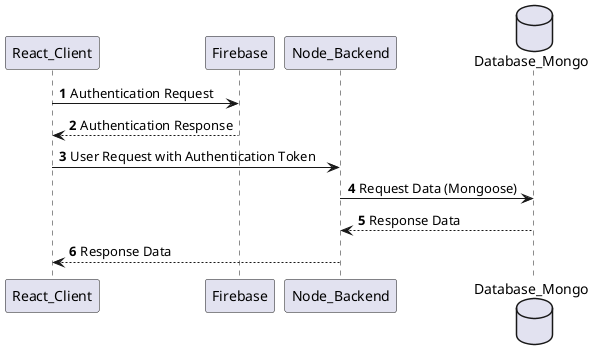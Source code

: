 @startuml
autonumber


'entity Node_Backend as node_backend

React_Client -> Firebase: Authentication Request
Firebase --> React_Client: Authentication Response

React_Client -> Node_Backend: User Request with Authentication Token
database Database_Mongo as db
Node_Backend -> db: Request Data (Mongoose)
db --> Node_Backend: Response Data
Node_Backend --> React_Client: Response Data

@enduml